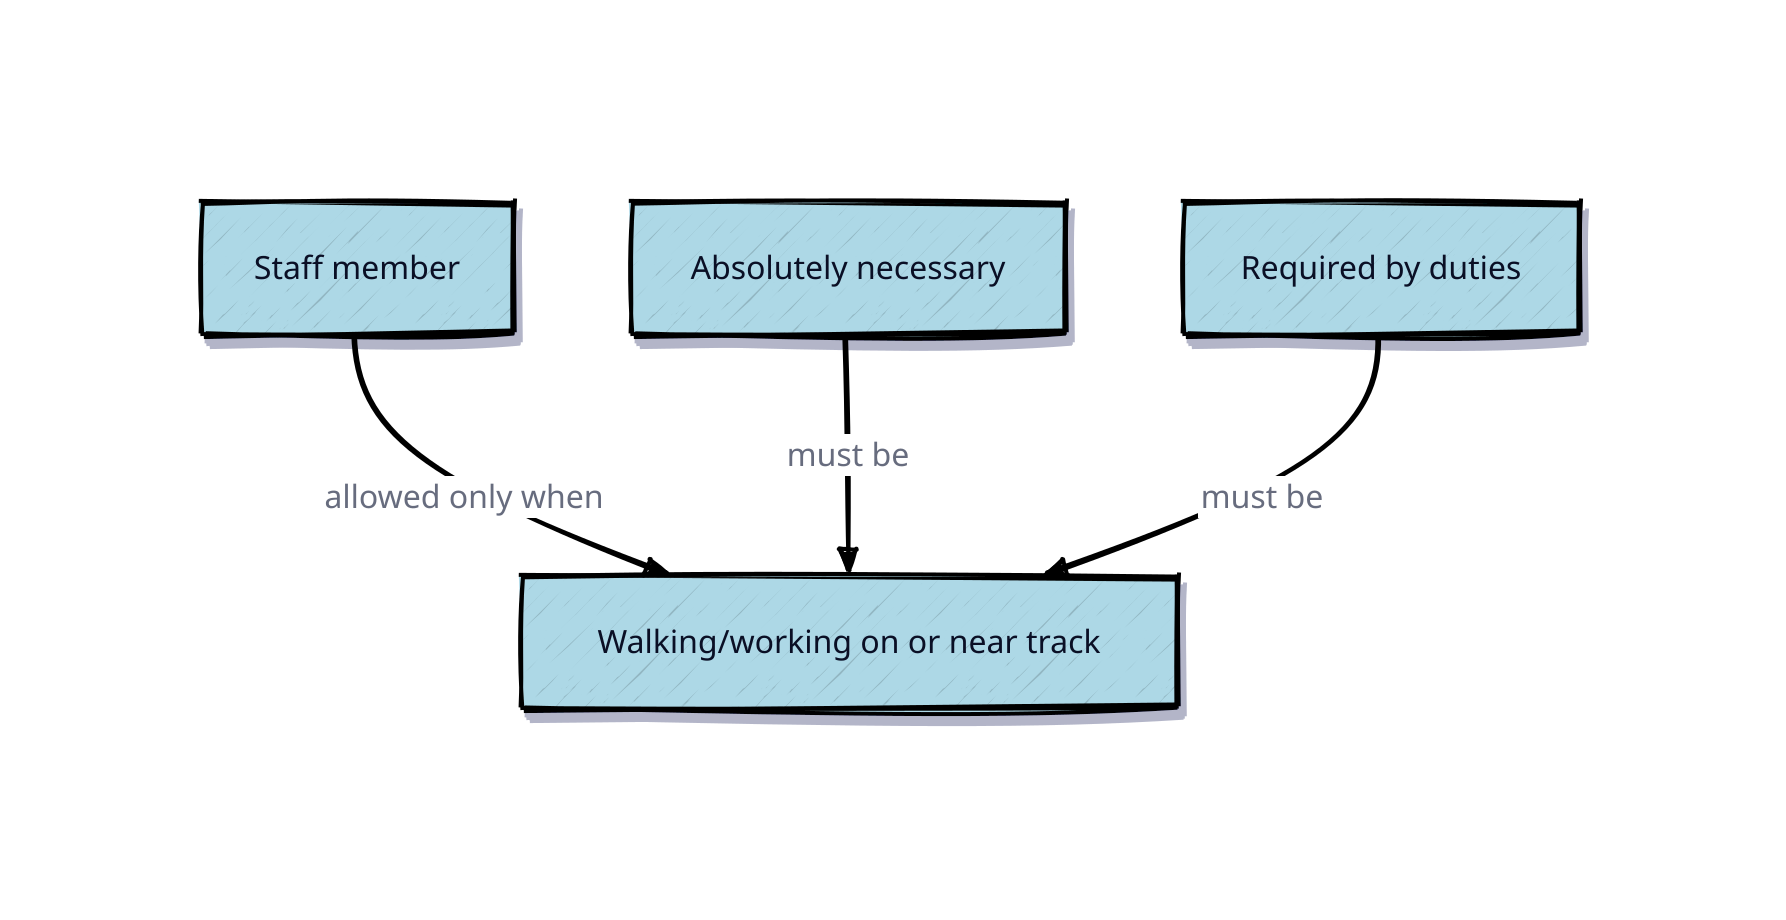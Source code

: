
vars: {
  d2-config: {
    sketch: true
  }
}
classes: {
  process: {
    label: ""
    shape: rectangle
    style: {
      fill: lightblue
      shadow: true
    }
  }
}

Staff_member.class: process
Staff_member.label: "Staff member"
Staff_member: {
  style: {
    opacity: 1
    stroke: "black"
    stroke-width: 2
    shadow: true
  }
}
Walking/working_on_or_near_track.class: process
Walking/working_on_or_near_track.label: "Walking/working on or near track"
Walking/working_on_or_near_track: {
  style: {
    opacity: 1
    stroke: "black"
    stroke-width: 2
    shadow: true
  }
}
Absolutely_necessary.class: process
Absolutely_necessary.label: "Absolutely necessary"
Absolutely_necessary: {
  style: {
    opacity: 1
    stroke: "black"
    stroke-width: 2
    shadow: true
  }
}
Required_by_duties.class: process
Required_by_duties.label: "Required by duties"
Required_by_duties: {
  style: {
    opacity: 1
    stroke: "black"
    stroke-width: 2
    shadow: true
  }
}
Staff_member -> Walking/working_on_or_near_track: {
  label: "allowed only when"
  style.stroke: black
  style.opacity: 1
  style.stroke-width: 2
}
Absolutely_necessary -> Walking/working_on_or_near_track: {
  label: "must be"
  style.stroke: black
  style.opacity: 1
  style.stroke-width: 2
}
Required_by_duties -> Walking/working_on_or_near_track: {
  label: "must be"
  style.stroke: black
  style.opacity: 1
  style.stroke-width: 2
}